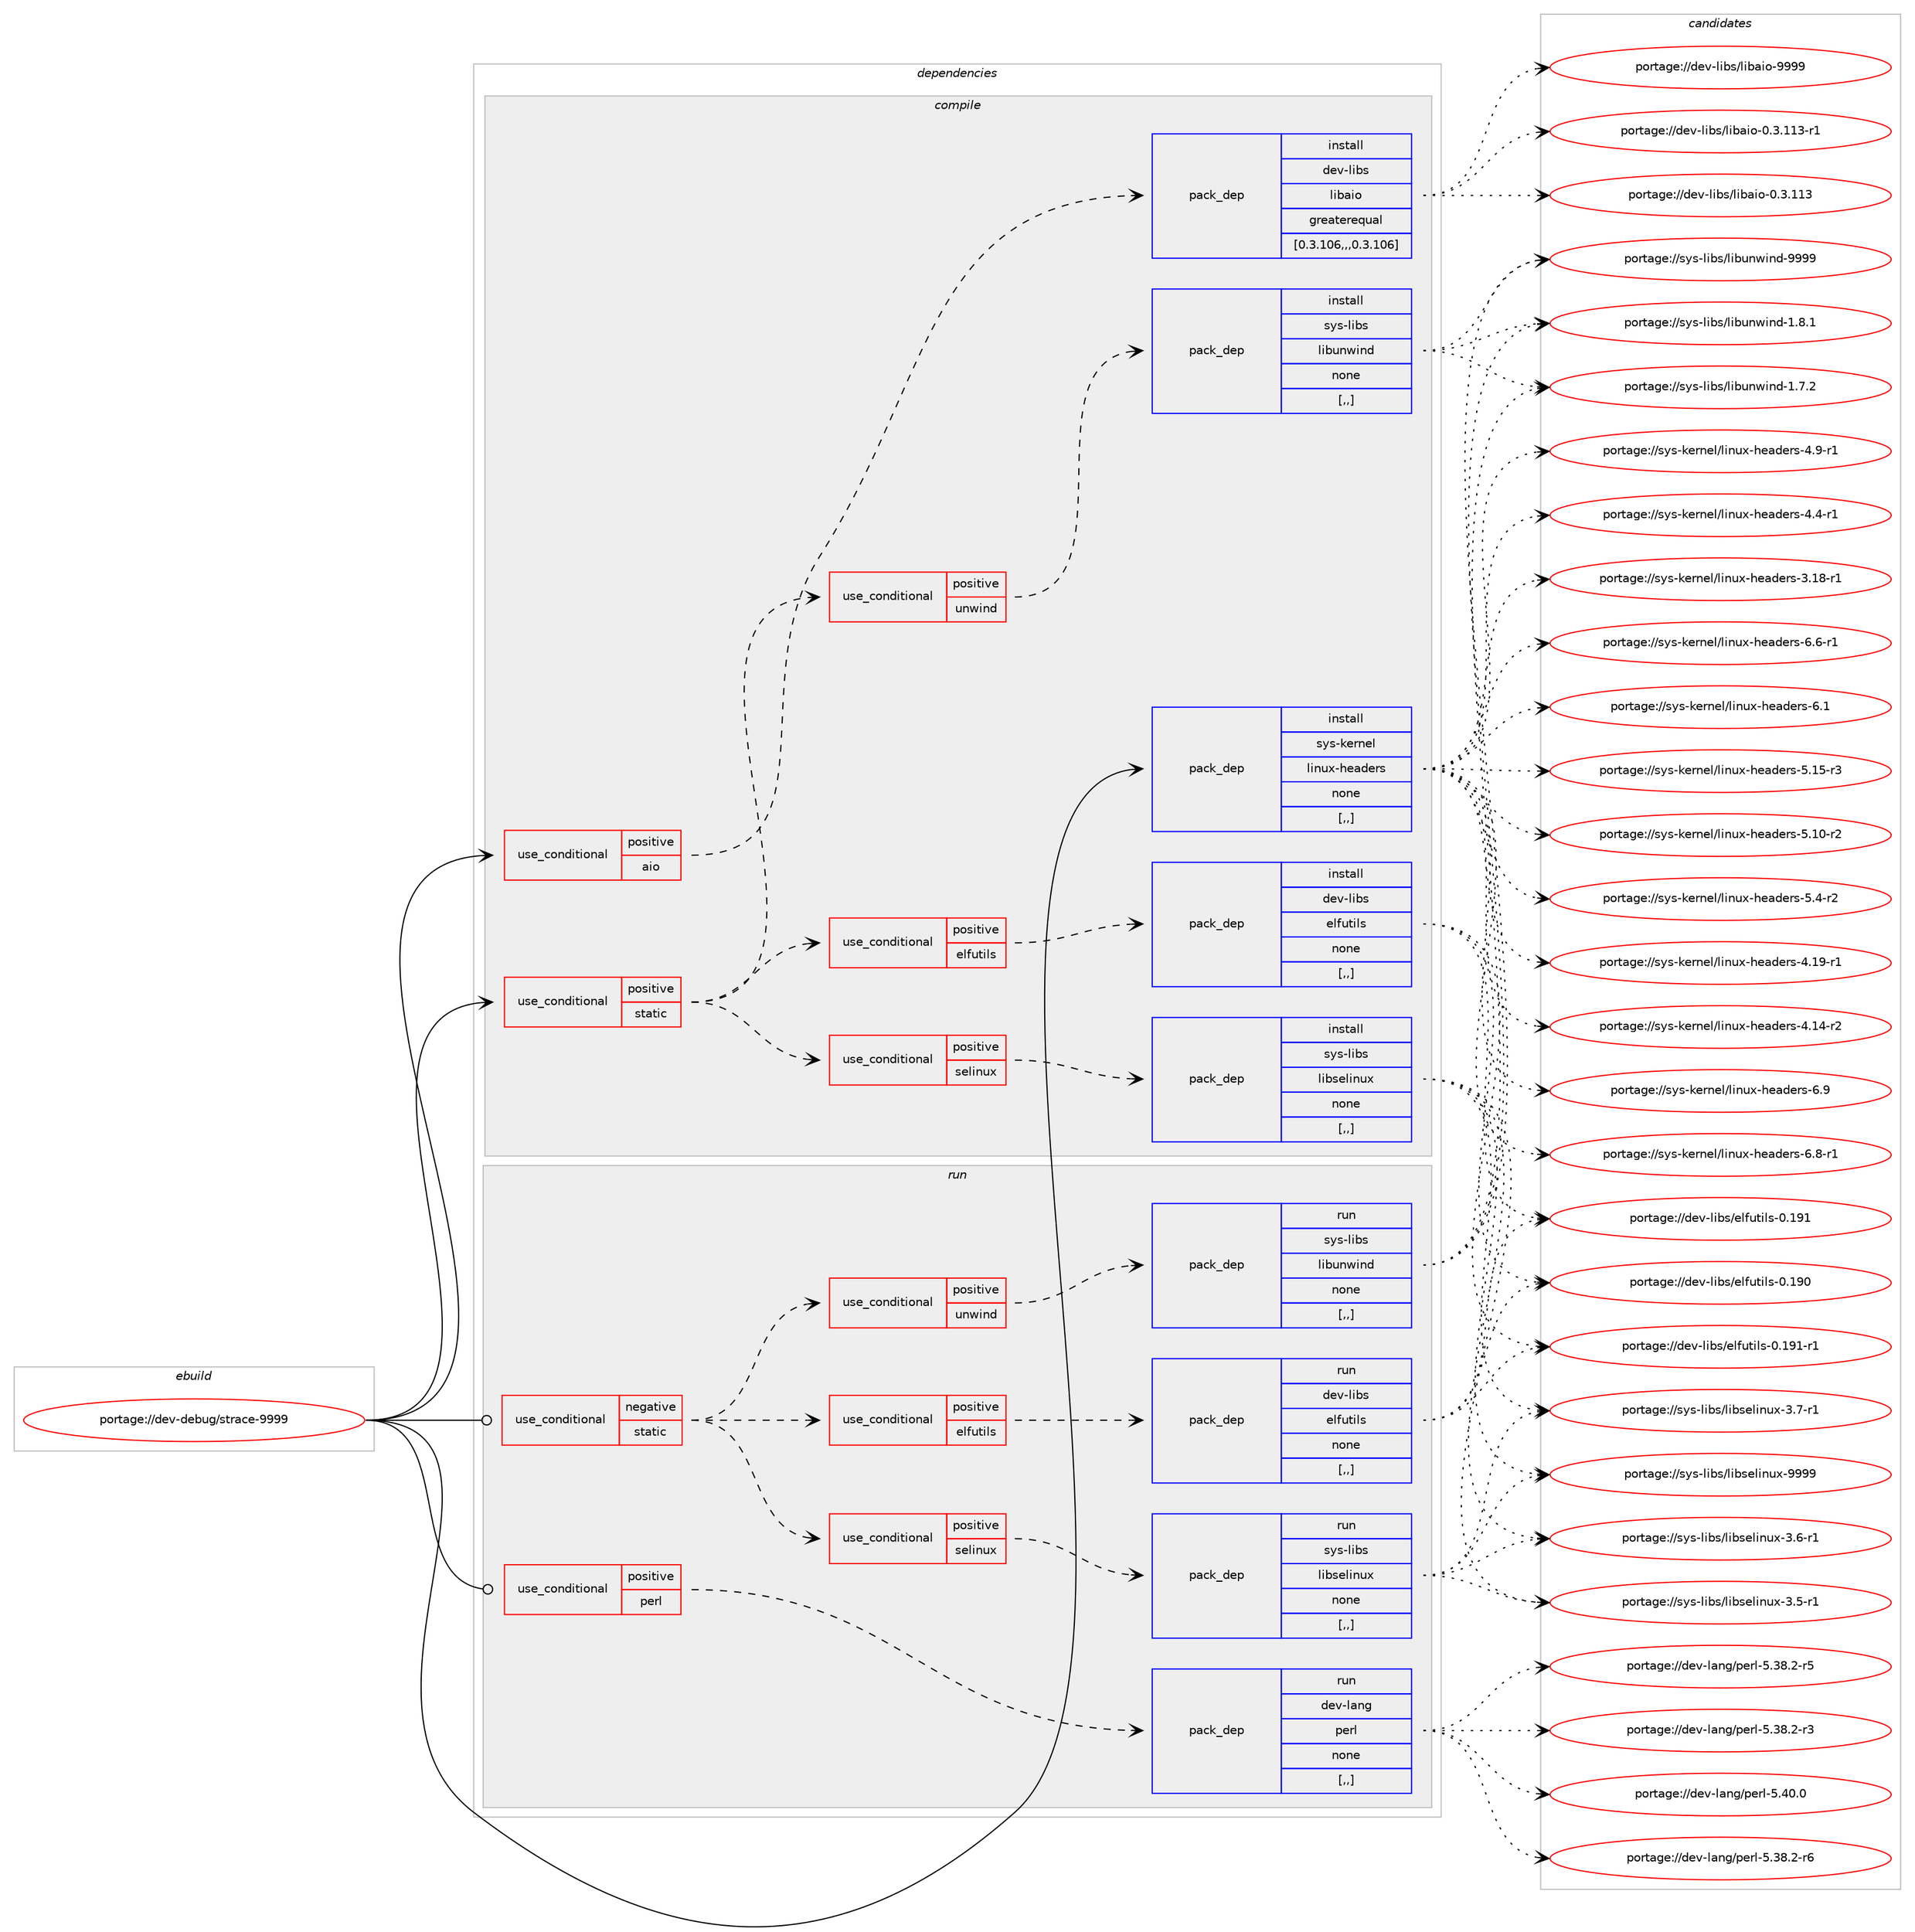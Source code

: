 digraph prolog {

# *************
# Graph options
# *************

newrank=true;
concentrate=true;
compound=true;
graph [rankdir=LR,fontname=Helvetica,fontsize=10,ranksep=1.5];#, ranksep=2.5, nodesep=0.2];
edge  [arrowhead=vee];
node  [fontname=Helvetica,fontsize=10];

# **********
# The ebuild
# **********

subgraph cluster_leftcol {
color=gray;
label=<<i>ebuild</i>>;
id [label="portage://dev-debug/strace-9999", color=red, width=4, href="../dev-debug/strace-9999.svg"];
}

# ****************
# The dependencies
# ****************

subgraph cluster_midcol {
color=gray;
label=<<i>dependencies</i>>;
subgraph cluster_compile {
fillcolor="#eeeeee";
style=filled;
label=<<i>compile</i>>;
subgraph cond19314 {
dependency72907 [label=<<TABLE BORDER="0" CELLBORDER="1" CELLSPACING="0" CELLPADDING="4"><TR><TD ROWSPAN="3" CELLPADDING="10">use_conditional</TD></TR><TR><TD>positive</TD></TR><TR><TD>aio</TD></TR></TABLE>>, shape=none, color=red];
subgraph pack52640 {
dependency72908 [label=<<TABLE BORDER="0" CELLBORDER="1" CELLSPACING="0" CELLPADDING="4" WIDTH="220"><TR><TD ROWSPAN="6" CELLPADDING="30">pack_dep</TD></TR><TR><TD WIDTH="110">install</TD></TR><TR><TD>dev-libs</TD></TR><TR><TD>libaio</TD></TR><TR><TD>greaterequal</TD></TR><TR><TD>[0.3.106,,,0.3.106]</TD></TR></TABLE>>, shape=none, color=blue];
}
dependency72907:e -> dependency72908:w [weight=20,style="dashed",arrowhead="vee"];
}
id:e -> dependency72907:w [weight=20,style="solid",arrowhead="vee"];
subgraph cond19315 {
dependency72909 [label=<<TABLE BORDER="0" CELLBORDER="1" CELLSPACING="0" CELLPADDING="4"><TR><TD ROWSPAN="3" CELLPADDING="10">use_conditional</TD></TR><TR><TD>positive</TD></TR><TR><TD>static</TD></TR></TABLE>>, shape=none, color=red];
subgraph cond19316 {
dependency72910 [label=<<TABLE BORDER="0" CELLBORDER="1" CELLSPACING="0" CELLPADDING="4"><TR><TD ROWSPAN="3" CELLPADDING="10">use_conditional</TD></TR><TR><TD>positive</TD></TR><TR><TD>unwind</TD></TR></TABLE>>, shape=none, color=red];
subgraph pack52641 {
dependency72911 [label=<<TABLE BORDER="0" CELLBORDER="1" CELLSPACING="0" CELLPADDING="4" WIDTH="220"><TR><TD ROWSPAN="6" CELLPADDING="30">pack_dep</TD></TR><TR><TD WIDTH="110">install</TD></TR><TR><TD>sys-libs</TD></TR><TR><TD>libunwind</TD></TR><TR><TD>none</TD></TR><TR><TD>[,,]</TD></TR></TABLE>>, shape=none, color=blue];
}
dependency72910:e -> dependency72911:w [weight=20,style="dashed",arrowhead="vee"];
}
dependency72909:e -> dependency72910:w [weight=20,style="dashed",arrowhead="vee"];
subgraph cond19317 {
dependency72912 [label=<<TABLE BORDER="0" CELLBORDER="1" CELLSPACING="0" CELLPADDING="4"><TR><TD ROWSPAN="3" CELLPADDING="10">use_conditional</TD></TR><TR><TD>positive</TD></TR><TR><TD>elfutils</TD></TR></TABLE>>, shape=none, color=red];
subgraph pack52642 {
dependency72913 [label=<<TABLE BORDER="0" CELLBORDER="1" CELLSPACING="0" CELLPADDING="4" WIDTH="220"><TR><TD ROWSPAN="6" CELLPADDING="30">pack_dep</TD></TR><TR><TD WIDTH="110">install</TD></TR><TR><TD>dev-libs</TD></TR><TR><TD>elfutils</TD></TR><TR><TD>none</TD></TR><TR><TD>[,,]</TD></TR></TABLE>>, shape=none, color=blue];
}
dependency72912:e -> dependency72913:w [weight=20,style="dashed",arrowhead="vee"];
}
dependency72909:e -> dependency72912:w [weight=20,style="dashed",arrowhead="vee"];
subgraph cond19318 {
dependency72914 [label=<<TABLE BORDER="0" CELLBORDER="1" CELLSPACING="0" CELLPADDING="4"><TR><TD ROWSPAN="3" CELLPADDING="10">use_conditional</TD></TR><TR><TD>positive</TD></TR><TR><TD>selinux</TD></TR></TABLE>>, shape=none, color=red];
subgraph pack52643 {
dependency72915 [label=<<TABLE BORDER="0" CELLBORDER="1" CELLSPACING="0" CELLPADDING="4" WIDTH="220"><TR><TD ROWSPAN="6" CELLPADDING="30">pack_dep</TD></TR><TR><TD WIDTH="110">install</TD></TR><TR><TD>sys-libs</TD></TR><TR><TD>libselinux</TD></TR><TR><TD>none</TD></TR><TR><TD>[,,]</TD></TR></TABLE>>, shape=none, color=blue];
}
dependency72914:e -> dependency72915:w [weight=20,style="dashed",arrowhead="vee"];
}
dependency72909:e -> dependency72914:w [weight=20,style="dashed",arrowhead="vee"];
}
id:e -> dependency72909:w [weight=20,style="solid",arrowhead="vee"];
subgraph pack52644 {
dependency72916 [label=<<TABLE BORDER="0" CELLBORDER="1" CELLSPACING="0" CELLPADDING="4" WIDTH="220"><TR><TD ROWSPAN="6" CELLPADDING="30">pack_dep</TD></TR><TR><TD WIDTH="110">install</TD></TR><TR><TD>sys-kernel</TD></TR><TR><TD>linux-headers</TD></TR><TR><TD>none</TD></TR><TR><TD>[,,]</TD></TR></TABLE>>, shape=none, color=blue];
}
id:e -> dependency72916:w [weight=20,style="solid",arrowhead="vee"];
}
subgraph cluster_compileandrun {
fillcolor="#eeeeee";
style=filled;
label=<<i>compile and run</i>>;
}
subgraph cluster_run {
fillcolor="#eeeeee";
style=filled;
label=<<i>run</i>>;
subgraph cond19319 {
dependency72917 [label=<<TABLE BORDER="0" CELLBORDER="1" CELLSPACING="0" CELLPADDING="4"><TR><TD ROWSPAN="3" CELLPADDING="10">use_conditional</TD></TR><TR><TD>negative</TD></TR><TR><TD>static</TD></TR></TABLE>>, shape=none, color=red];
subgraph cond19320 {
dependency72918 [label=<<TABLE BORDER="0" CELLBORDER="1" CELLSPACING="0" CELLPADDING="4"><TR><TD ROWSPAN="3" CELLPADDING="10">use_conditional</TD></TR><TR><TD>positive</TD></TR><TR><TD>unwind</TD></TR></TABLE>>, shape=none, color=red];
subgraph pack52645 {
dependency72919 [label=<<TABLE BORDER="0" CELLBORDER="1" CELLSPACING="0" CELLPADDING="4" WIDTH="220"><TR><TD ROWSPAN="6" CELLPADDING="30">pack_dep</TD></TR><TR><TD WIDTH="110">run</TD></TR><TR><TD>sys-libs</TD></TR><TR><TD>libunwind</TD></TR><TR><TD>none</TD></TR><TR><TD>[,,]</TD></TR></TABLE>>, shape=none, color=blue];
}
dependency72918:e -> dependency72919:w [weight=20,style="dashed",arrowhead="vee"];
}
dependency72917:e -> dependency72918:w [weight=20,style="dashed",arrowhead="vee"];
subgraph cond19321 {
dependency72920 [label=<<TABLE BORDER="0" CELLBORDER="1" CELLSPACING="0" CELLPADDING="4"><TR><TD ROWSPAN="3" CELLPADDING="10">use_conditional</TD></TR><TR><TD>positive</TD></TR><TR><TD>elfutils</TD></TR></TABLE>>, shape=none, color=red];
subgraph pack52646 {
dependency72921 [label=<<TABLE BORDER="0" CELLBORDER="1" CELLSPACING="0" CELLPADDING="4" WIDTH="220"><TR><TD ROWSPAN="6" CELLPADDING="30">pack_dep</TD></TR><TR><TD WIDTH="110">run</TD></TR><TR><TD>dev-libs</TD></TR><TR><TD>elfutils</TD></TR><TR><TD>none</TD></TR><TR><TD>[,,]</TD></TR></TABLE>>, shape=none, color=blue];
}
dependency72920:e -> dependency72921:w [weight=20,style="dashed",arrowhead="vee"];
}
dependency72917:e -> dependency72920:w [weight=20,style="dashed",arrowhead="vee"];
subgraph cond19322 {
dependency72922 [label=<<TABLE BORDER="0" CELLBORDER="1" CELLSPACING="0" CELLPADDING="4"><TR><TD ROWSPAN="3" CELLPADDING="10">use_conditional</TD></TR><TR><TD>positive</TD></TR><TR><TD>selinux</TD></TR></TABLE>>, shape=none, color=red];
subgraph pack52647 {
dependency72923 [label=<<TABLE BORDER="0" CELLBORDER="1" CELLSPACING="0" CELLPADDING="4" WIDTH="220"><TR><TD ROWSPAN="6" CELLPADDING="30">pack_dep</TD></TR><TR><TD WIDTH="110">run</TD></TR><TR><TD>sys-libs</TD></TR><TR><TD>libselinux</TD></TR><TR><TD>none</TD></TR><TR><TD>[,,]</TD></TR></TABLE>>, shape=none, color=blue];
}
dependency72922:e -> dependency72923:w [weight=20,style="dashed",arrowhead="vee"];
}
dependency72917:e -> dependency72922:w [weight=20,style="dashed",arrowhead="vee"];
}
id:e -> dependency72917:w [weight=20,style="solid",arrowhead="odot"];
subgraph cond19323 {
dependency72924 [label=<<TABLE BORDER="0" CELLBORDER="1" CELLSPACING="0" CELLPADDING="4"><TR><TD ROWSPAN="3" CELLPADDING="10">use_conditional</TD></TR><TR><TD>positive</TD></TR><TR><TD>perl</TD></TR></TABLE>>, shape=none, color=red];
subgraph pack52648 {
dependency72925 [label=<<TABLE BORDER="0" CELLBORDER="1" CELLSPACING="0" CELLPADDING="4" WIDTH="220"><TR><TD ROWSPAN="6" CELLPADDING="30">pack_dep</TD></TR><TR><TD WIDTH="110">run</TD></TR><TR><TD>dev-lang</TD></TR><TR><TD>perl</TD></TR><TR><TD>none</TD></TR><TR><TD>[,,]</TD></TR></TABLE>>, shape=none, color=blue];
}
dependency72924:e -> dependency72925:w [weight=20,style="dashed",arrowhead="vee"];
}
id:e -> dependency72924:w [weight=20,style="solid",arrowhead="odot"];
}
}

# **************
# The candidates
# **************

subgraph cluster_choices {
rank=same;
color=gray;
label=<<i>candidates</i>>;

subgraph choice52640 {
color=black;
nodesep=1;
choice10010111845108105981154710810598971051114557575757 [label="portage://dev-libs/libaio-9999", color=red, width=4,href="../dev-libs/libaio-9999.svg"];
choice100101118451081059811547108105989710511145484651464949514511449 [label="portage://dev-libs/libaio-0.3.113-r1", color=red, width=4,href="../dev-libs/libaio-0.3.113-r1.svg"];
choice10010111845108105981154710810598971051114548465146494951 [label="portage://dev-libs/libaio-0.3.113", color=red, width=4,href="../dev-libs/libaio-0.3.113.svg"];
dependency72908:e -> choice10010111845108105981154710810598971051114557575757:w [style=dotted,weight="100"];
dependency72908:e -> choice100101118451081059811547108105989710511145484651464949514511449:w [style=dotted,weight="100"];
dependency72908:e -> choice10010111845108105981154710810598971051114548465146494951:w [style=dotted,weight="100"];
}
subgraph choice52641 {
color=black;
nodesep=1;
choice115121115451081059811547108105981171101191051101004557575757 [label="portage://sys-libs/libunwind-9999", color=red, width=4,href="../sys-libs/libunwind-9999.svg"];
choice11512111545108105981154710810598117110119105110100454946564649 [label="portage://sys-libs/libunwind-1.8.1", color=red, width=4,href="../sys-libs/libunwind-1.8.1.svg"];
choice11512111545108105981154710810598117110119105110100454946554650 [label="portage://sys-libs/libunwind-1.7.2", color=red, width=4,href="../sys-libs/libunwind-1.7.2.svg"];
dependency72911:e -> choice115121115451081059811547108105981171101191051101004557575757:w [style=dotted,weight="100"];
dependency72911:e -> choice11512111545108105981154710810598117110119105110100454946564649:w [style=dotted,weight="100"];
dependency72911:e -> choice11512111545108105981154710810598117110119105110100454946554650:w [style=dotted,weight="100"];
}
subgraph choice52642 {
color=black;
nodesep=1;
choice1001011184510810598115471011081021171161051081154548464957494511449 [label="portage://dev-libs/elfutils-0.191-r1", color=red, width=4,href="../dev-libs/elfutils-0.191-r1.svg"];
choice100101118451081059811547101108102117116105108115454846495749 [label="portage://dev-libs/elfutils-0.191", color=red, width=4,href="../dev-libs/elfutils-0.191.svg"];
choice100101118451081059811547101108102117116105108115454846495748 [label="portage://dev-libs/elfutils-0.190", color=red, width=4,href="../dev-libs/elfutils-0.190.svg"];
dependency72913:e -> choice1001011184510810598115471011081021171161051081154548464957494511449:w [style=dotted,weight="100"];
dependency72913:e -> choice100101118451081059811547101108102117116105108115454846495749:w [style=dotted,weight="100"];
dependency72913:e -> choice100101118451081059811547101108102117116105108115454846495748:w [style=dotted,weight="100"];
}
subgraph choice52643 {
color=black;
nodesep=1;
choice115121115451081059811547108105981151011081051101171204557575757 [label="portage://sys-libs/libselinux-9999", color=red, width=4,href="../sys-libs/libselinux-9999.svg"];
choice11512111545108105981154710810598115101108105110117120455146554511449 [label="portage://sys-libs/libselinux-3.7-r1", color=red, width=4,href="../sys-libs/libselinux-3.7-r1.svg"];
choice11512111545108105981154710810598115101108105110117120455146544511449 [label="portage://sys-libs/libselinux-3.6-r1", color=red, width=4,href="../sys-libs/libselinux-3.6-r1.svg"];
choice11512111545108105981154710810598115101108105110117120455146534511449 [label="portage://sys-libs/libselinux-3.5-r1", color=red, width=4,href="../sys-libs/libselinux-3.5-r1.svg"];
dependency72915:e -> choice115121115451081059811547108105981151011081051101171204557575757:w [style=dotted,weight="100"];
dependency72915:e -> choice11512111545108105981154710810598115101108105110117120455146554511449:w [style=dotted,weight="100"];
dependency72915:e -> choice11512111545108105981154710810598115101108105110117120455146544511449:w [style=dotted,weight="100"];
dependency72915:e -> choice11512111545108105981154710810598115101108105110117120455146534511449:w [style=dotted,weight="100"];
}
subgraph choice52644 {
color=black;
nodesep=1;
choice1151211154510710111411010110847108105110117120451041019710010111411545544657 [label="portage://sys-kernel/linux-headers-6.9", color=red, width=4,href="../sys-kernel/linux-headers-6.9.svg"];
choice11512111545107101114110101108471081051101171204510410197100101114115455446564511449 [label="portage://sys-kernel/linux-headers-6.8-r1", color=red, width=4,href="../sys-kernel/linux-headers-6.8-r1.svg"];
choice11512111545107101114110101108471081051101171204510410197100101114115455446544511449 [label="portage://sys-kernel/linux-headers-6.6-r1", color=red, width=4,href="../sys-kernel/linux-headers-6.6-r1.svg"];
choice1151211154510710111411010110847108105110117120451041019710010111411545544649 [label="portage://sys-kernel/linux-headers-6.1", color=red, width=4,href="../sys-kernel/linux-headers-6.1.svg"];
choice1151211154510710111411010110847108105110117120451041019710010111411545534649534511451 [label="portage://sys-kernel/linux-headers-5.15-r3", color=red, width=4,href="../sys-kernel/linux-headers-5.15-r3.svg"];
choice1151211154510710111411010110847108105110117120451041019710010111411545534649484511450 [label="portage://sys-kernel/linux-headers-5.10-r2", color=red, width=4,href="../sys-kernel/linux-headers-5.10-r2.svg"];
choice11512111545107101114110101108471081051101171204510410197100101114115455346524511450 [label="portage://sys-kernel/linux-headers-5.4-r2", color=red, width=4,href="../sys-kernel/linux-headers-5.4-r2.svg"];
choice1151211154510710111411010110847108105110117120451041019710010111411545524649574511449 [label="portage://sys-kernel/linux-headers-4.19-r1", color=red, width=4,href="../sys-kernel/linux-headers-4.19-r1.svg"];
choice1151211154510710111411010110847108105110117120451041019710010111411545524649524511450 [label="portage://sys-kernel/linux-headers-4.14-r2", color=red, width=4,href="../sys-kernel/linux-headers-4.14-r2.svg"];
choice11512111545107101114110101108471081051101171204510410197100101114115455246574511449 [label="portage://sys-kernel/linux-headers-4.9-r1", color=red, width=4,href="../sys-kernel/linux-headers-4.9-r1.svg"];
choice11512111545107101114110101108471081051101171204510410197100101114115455246524511449 [label="portage://sys-kernel/linux-headers-4.4-r1", color=red, width=4,href="../sys-kernel/linux-headers-4.4-r1.svg"];
choice1151211154510710111411010110847108105110117120451041019710010111411545514649564511449 [label="portage://sys-kernel/linux-headers-3.18-r1", color=red, width=4,href="../sys-kernel/linux-headers-3.18-r1.svg"];
dependency72916:e -> choice1151211154510710111411010110847108105110117120451041019710010111411545544657:w [style=dotted,weight="100"];
dependency72916:e -> choice11512111545107101114110101108471081051101171204510410197100101114115455446564511449:w [style=dotted,weight="100"];
dependency72916:e -> choice11512111545107101114110101108471081051101171204510410197100101114115455446544511449:w [style=dotted,weight="100"];
dependency72916:e -> choice1151211154510710111411010110847108105110117120451041019710010111411545544649:w [style=dotted,weight="100"];
dependency72916:e -> choice1151211154510710111411010110847108105110117120451041019710010111411545534649534511451:w [style=dotted,weight="100"];
dependency72916:e -> choice1151211154510710111411010110847108105110117120451041019710010111411545534649484511450:w [style=dotted,weight="100"];
dependency72916:e -> choice11512111545107101114110101108471081051101171204510410197100101114115455346524511450:w [style=dotted,weight="100"];
dependency72916:e -> choice1151211154510710111411010110847108105110117120451041019710010111411545524649574511449:w [style=dotted,weight="100"];
dependency72916:e -> choice1151211154510710111411010110847108105110117120451041019710010111411545524649524511450:w [style=dotted,weight="100"];
dependency72916:e -> choice11512111545107101114110101108471081051101171204510410197100101114115455246574511449:w [style=dotted,weight="100"];
dependency72916:e -> choice11512111545107101114110101108471081051101171204510410197100101114115455246524511449:w [style=dotted,weight="100"];
dependency72916:e -> choice1151211154510710111411010110847108105110117120451041019710010111411545514649564511449:w [style=dotted,weight="100"];
}
subgraph choice52645 {
color=black;
nodesep=1;
choice115121115451081059811547108105981171101191051101004557575757 [label="portage://sys-libs/libunwind-9999", color=red, width=4,href="../sys-libs/libunwind-9999.svg"];
choice11512111545108105981154710810598117110119105110100454946564649 [label="portage://sys-libs/libunwind-1.8.1", color=red, width=4,href="../sys-libs/libunwind-1.8.1.svg"];
choice11512111545108105981154710810598117110119105110100454946554650 [label="portage://sys-libs/libunwind-1.7.2", color=red, width=4,href="../sys-libs/libunwind-1.7.2.svg"];
dependency72919:e -> choice115121115451081059811547108105981171101191051101004557575757:w [style=dotted,weight="100"];
dependency72919:e -> choice11512111545108105981154710810598117110119105110100454946564649:w [style=dotted,weight="100"];
dependency72919:e -> choice11512111545108105981154710810598117110119105110100454946554650:w [style=dotted,weight="100"];
}
subgraph choice52646 {
color=black;
nodesep=1;
choice1001011184510810598115471011081021171161051081154548464957494511449 [label="portage://dev-libs/elfutils-0.191-r1", color=red, width=4,href="../dev-libs/elfutils-0.191-r1.svg"];
choice100101118451081059811547101108102117116105108115454846495749 [label="portage://dev-libs/elfutils-0.191", color=red, width=4,href="../dev-libs/elfutils-0.191.svg"];
choice100101118451081059811547101108102117116105108115454846495748 [label="portage://dev-libs/elfutils-0.190", color=red, width=4,href="../dev-libs/elfutils-0.190.svg"];
dependency72921:e -> choice1001011184510810598115471011081021171161051081154548464957494511449:w [style=dotted,weight="100"];
dependency72921:e -> choice100101118451081059811547101108102117116105108115454846495749:w [style=dotted,weight="100"];
dependency72921:e -> choice100101118451081059811547101108102117116105108115454846495748:w [style=dotted,weight="100"];
}
subgraph choice52647 {
color=black;
nodesep=1;
choice115121115451081059811547108105981151011081051101171204557575757 [label="portage://sys-libs/libselinux-9999", color=red, width=4,href="../sys-libs/libselinux-9999.svg"];
choice11512111545108105981154710810598115101108105110117120455146554511449 [label="portage://sys-libs/libselinux-3.7-r1", color=red, width=4,href="../sys-libs/libselinux-3.7-r1.svg"];
choice11512111545108105981154710810598115101108105110117120455146544511449 [label="portage://sys-libs/libselinux-3.6-r1", color=red, width=4,href="../sys-libs/libselinux-3.6-r1.svg"];
choice11512111545108105981154710810598115101108105110117120455146534511449 [label="portage://sys-libs/libselinux-3.5-r1", color=red, width=4,href="../sys-libs/libselinux-3.5-r1.svg"];
dependency72923:e -> choice115121115451081059811547108105981151011081051101171204557575757:w [style=dotted,weight="100"];
dependency72923:e -> choice11512111545108105981154710810598115101108105110117120455146554511449:w [style=dotted,weight="100"];
dependency72923:e -> choice11512111545108105981154710810598115101108105110117120455146544511449:w [style=dotted,weight="100"];
dependency72923:e -> choice11512111545108105981154710810598115101108105110117120455146534511449:w [style=dotted,weight="100"];
}
subgraph choice52648 {
color=black;
nodesep=1;
choice10010111845108971101034711210111410845534652484648 [label="portage://dev-lang/perl-5.40.0", color=red, width=4,href="../dev-lang/perl-5.40.0.svg"];
choice100101118451089711010347112101114108455346515646504511454 [label="portage://dev-lang/perl-5.38.2-r6", color=red, width=4,href="../dev-lang/perl-5.38.2-r6.svg"];
choice100101118451089711010347112101114108455346515646504511453 [label="portage://dev-lang/perl-5.38.2-r5", color=red, width=4,href="../dev-lang/perl-5.38.2-r5.svg"];
choice100101118451089711010347112101114108455346515646504511451 [label="portage://dev-lang/perl-5.38.2-r3", color=red, width=4,href="../dev-lang/perl-5.38.2-r3.svg"];
dependency72925:e -> choice10010111845108971101034711210111410845534652484648:w [style=dotted,weight="100"];
dependency72925:e -> choice100101118451089711010347112101114108455346515646504511454:w [style=dotted,weight="100"];
dependency72925:e -> choice100101118451089711010347112101114108455346515646504511453:w [style=dotted,weight="100"];
dependency72925:e -> choice100101118451089711010347112101114108455346515646504511451:w [style=dotted,weight="100"];
}
}

}

